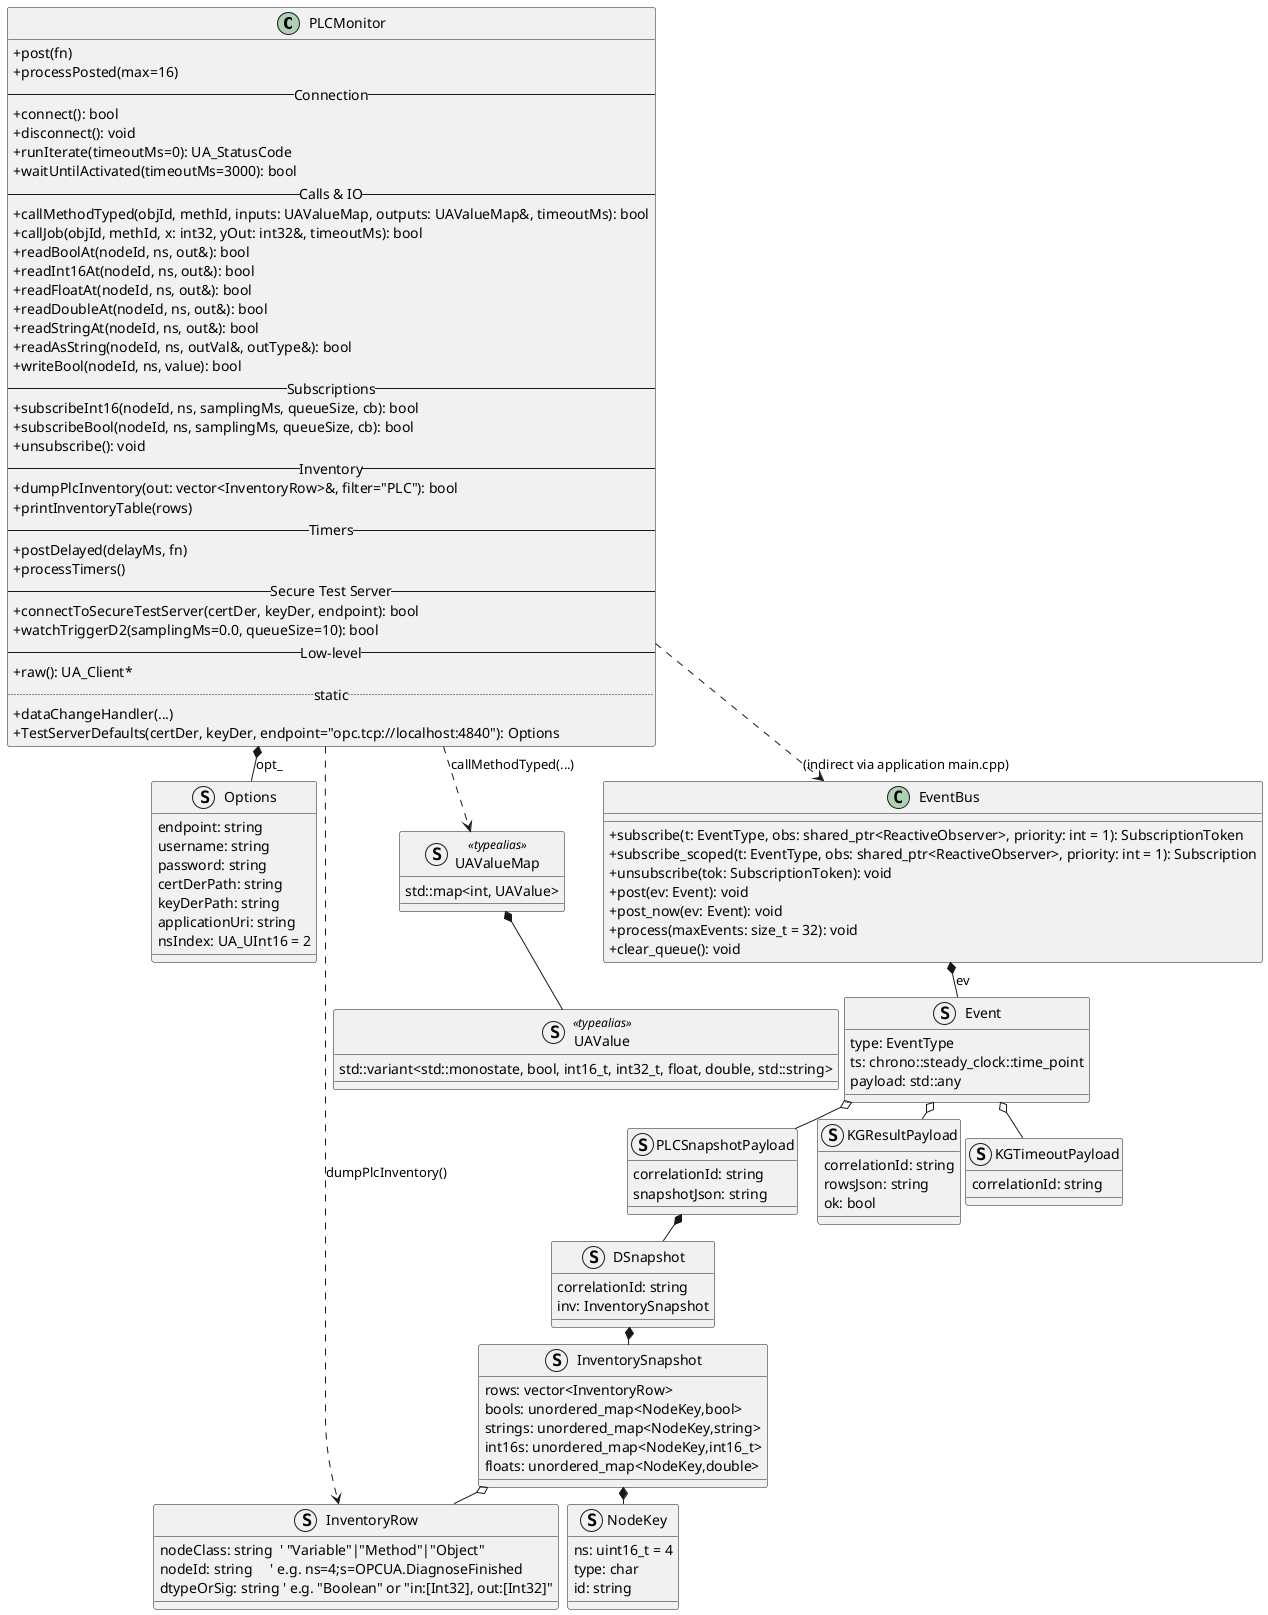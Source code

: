 @startuml PLCMonitor
' ReactionManager – Focused class diagram (only directly related types & key deps)
skinparam shadowing false
skinparam classAttributeIconSize 0
' Füge das direkt ganz oben ein:
'skinparam dpi 300                      
' für PNG-Export (ignoriert bei SVG)
skinparam defaultFontName Arial
'skinparam defaultFontSize 16           
' größerer Font = bessere Lesbarkeit
'skinparam linetype polyline
skinparam nodesep 5             
' Knotenabstand
skinparam ranksep 5         
' Zeilenabstand
                             
' zusätzliche Skalierung
'hide empty members
'left to right direction
top to bottom direction


' ================= Core =================
class PLCMonitor {
  +post(fn)
  +processPosted(max=16)
  -- Connection --
  +connect(): bool
  +disconnect(): void
  +runIterate(timeoutMs=0): UA_StatusCode
  +waitUntilActivated(timeoutMs=3000): bool
  -- Calls & IO --
  +callMethodTyped(objId, methId, inputs: UAValueMap, outputs: UAValueMap&, timeoutMs): bool
  +callJob(objId, methId, x: int32, yOut: int32&, timeoutMs): bool
  +readBoolAt(nodeId, ns, out&): bool
  +readInt16At(nodeId, ns, out&): bool
  +readFloatAt(nodeId, ns, out&): bool
  +readDoubleAt(nodeId, ns, out&): bool
  +readStringAt(nodeId, ns, out&): bool
  +readAsString(nodeId, ns, outVal&, outType&): bool
  +writeBool(nodeId, ns, value): bool
  -- Subscriptions --
  +subscribeInt16(nodeId, ns, samplingMs, queueSize, cb): bool
  +subscribeBool(nodeId, ns, samplingMs, queueSize, cb): bool
  +unsubscribe(): void
  -- Inventory --
  +dumpPlcInventory(out: vector<InventoryRow>&, filter="PLC"): bool
  +printInventoryTable(rows)
  -- Timers --
  +postDelayed(delayMs, fn)
  +processTimers()
  -- Secure Test Server --
  +connectToSecureTestServer(certDer, keyDer, endpoint): bool
  +watchTriggerD2(samplingMs=0.0, queueSize=10): bool
  -- Low-level --
  +raw(): UA_Client*
  ..static..
  +dataChangeHandler(...)
  +TestServerDefaults(certDer, keyDer, endpoint="opc.tcp://localhost:4840"): Options
}

' ================= Structs directly tied to PLCMonitor =================
struct Options {
  endpoint: string
  username: string
  password: string
  certDerPath: string
  keyDerPath: string
  applicationUri: string
  nsIndex: UA_UInt16 = 2
}
PLCMonitor *-- Options : opt_

struct InventoryRow {
  nodeClass: string  ' "Variable"|"Method"|"Object"
  nodeId: string     ' e.g. ns=4;s=OPCUA.DiagnoseFinished
  dtypeOrSig: string ' e.g. "Boolean" or "in:[Int32], out:[Int32]"
}
PLCMonitor ..> InventoryRow : dumpPlcInventory()

struct UAValue <<typealias>> {
   std::variant<std::monostate, bool, int16_t, int32_t, float, double, std::string>
}
struct UAValueMap <<typealias>> {
   std::map<int, UAValue>
}
PLCMonitor ..> UAValueMap : callMethodTyped(...)
UAValueMap *-- UAValue

' ================= Snapshot structs (used with PLC state) =================
struct NodeKey {
  ns: uint16_t = 4
  type: char  
  id: string   
}

struct InventorySnapshot {
  rows: vector<InventoryRow>
  bools: unordered_map<NodeKey,bool>
  strings: unordered_map<NodeKey,string>
  int16s: unordered_map<NodeKey,int16_t>
  floats: unordered_map<NodeKey,double>

  
}
InventorySnapshot o-- InventoryRow
InventorySnapshot *-- NodeKey

struct DSnapshot {
  correlationId: string
  inv: InventorySnapshot
}
DSnapshot *-- InventorySnapshot



' ================= Event bus (added on request) =================
class EventBus {
  +subscribe(t: EventType, obs: shared_ptr<ReactiveObserver>, priority: int = 1): SubscriptionToken
  +subscribe_scoped(t: EventType, obs: shared_ptr<ReactiveObserver>, priority: int = 1): Subscription
  +unsubscribe(tok: SubscriptionToken): void
  +post(ev: Event): void
  +post_now(ev: Event): void
  +process(maxEvents: size_t = 32): void
  +clear_queue(): void
}
' NOTE: PLCMonitor does not hold EventBus directly; events with PLC state are published by managers (e.g., ReactionManager). EventBus is included as requested.
PLCMonitor ..> EventBus : (indirect via application main.cpp)

struct Event {
  type: EventType
  ts: chrono::steady_clock::time_point
  payload: std::any
}
EventBus *-- Event: ev
' Event payload structs that can be carried in Event::payload
struct PLCSnapshotPayload {
  correlationId: string
  snapshotJson: string
}
struct KGResultPayload {
  correlationId: string
  rowsJson: string
  ok: bool
}
struct KGTimeoutPayload {
  correlationId: string
}
Event o-- PLCSnapshotPayload
Event o-- KGResultPayload
Event o-- KGTimeoutPayload
PLCSnapshotPayload *-- DSnapshot

@enduml
